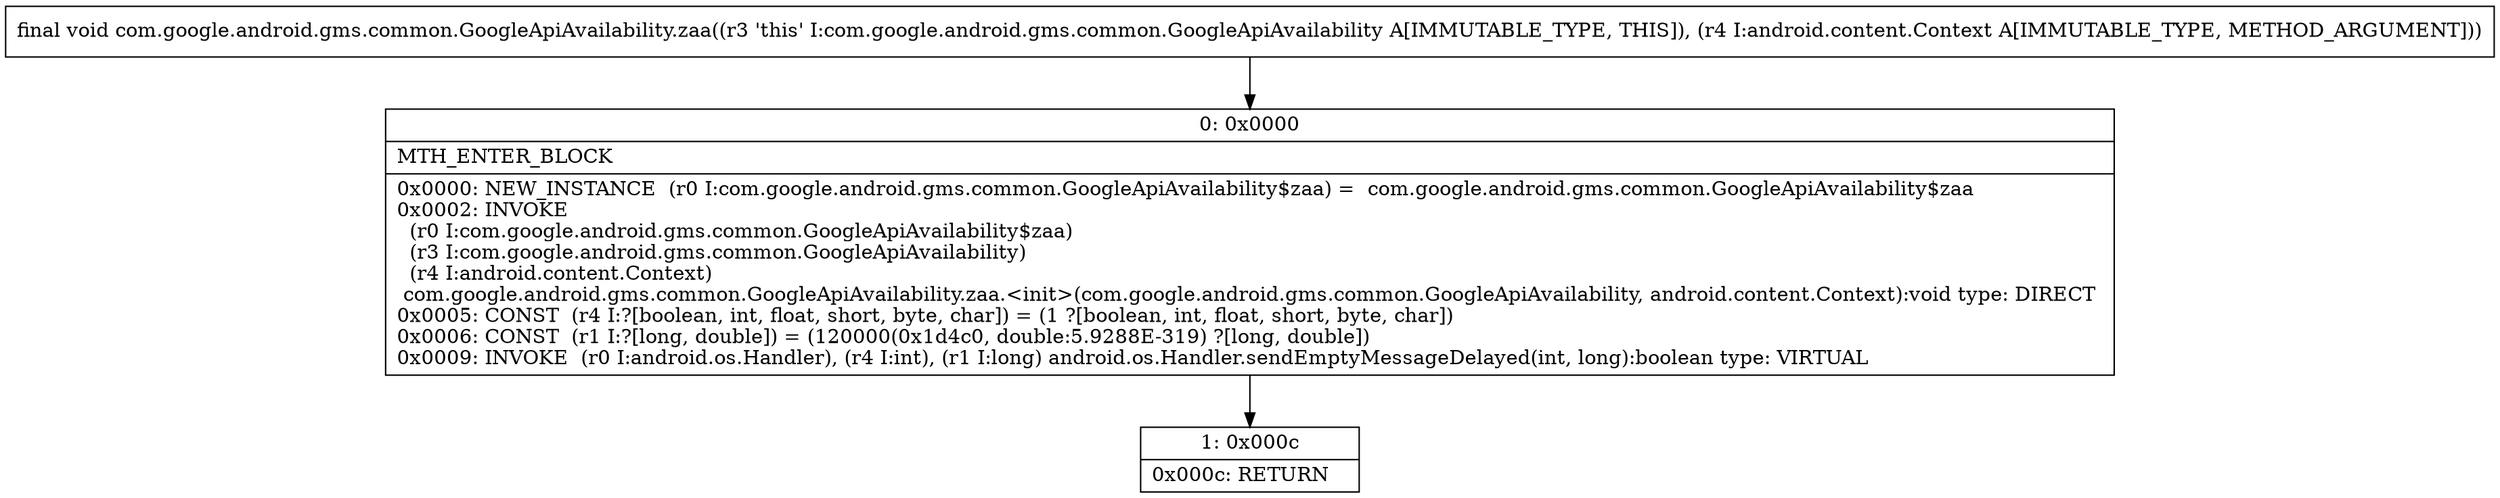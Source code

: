 digraph "CFG forcom.google.android.gms.common.GoogleApiAvailability.zaa(Landroid\/content\/Context;)V" {
Node_0 [shape=record,label="{0\:\ 0x0000|MTH_ENTER_BLOCK\l|0x0000: NEW_INSTANCE  (r0 I:com.google.android.gms.common.GoogleApiAvailability$zaa) =  com.google.android.gms.common.GoogleApiAvailability$zaa \l0x0002: INVOKE  \l  (r0 I:com.google.android.gms.common.GoogleApiAvailability$zaa)\l  (r3 I:com.google.android.gms.common.GoogleApiAvailability)\l  (r4 I:android.content.Context)\l com.google.android.gms.common.GoogleApiAvailability.zaa.\<init\>(com.google.android.gms.common.GoogleApiAvailability, android.content.Context):void type: DIRECT \l0x0005: CONST  (r4 I:?[boolean, int, float, short, byte, char]) = (1 ?[boolean, int, float, short, byte, char]) \l0x0006: CONST  (r1 I:?[long, double]) = (120000(0x1d4c0, double:5.9288E\-319) ?[long, double]) \l0x0009: INVOKE  (r0 I:android.os.Handler), (r4 I:int), (r1 I:long) android.os.Handler.sendEmptyMessageDelayed(int, long):boolean type: VIRTUAL \l}"];
Node_1 [shape=record,label="{1\:\ 0x000c|0x000c: RETURN   \l}"];
MethodNode[shape=record,label="{final void com.google.android.gms.common.GoogleApiAvailability.zaa((r3 'this' I:com.google.android.gms.common.GoogleApiAvailability A[IMMUTABLE_TYPE, THIS]), (r4 I:android.content.Context A[IMMUTABLE_TYPE, METHOD_ARGUMENT])) }"];
MethodNode -> Node_0;
Node_0 -> Node_1;
}

